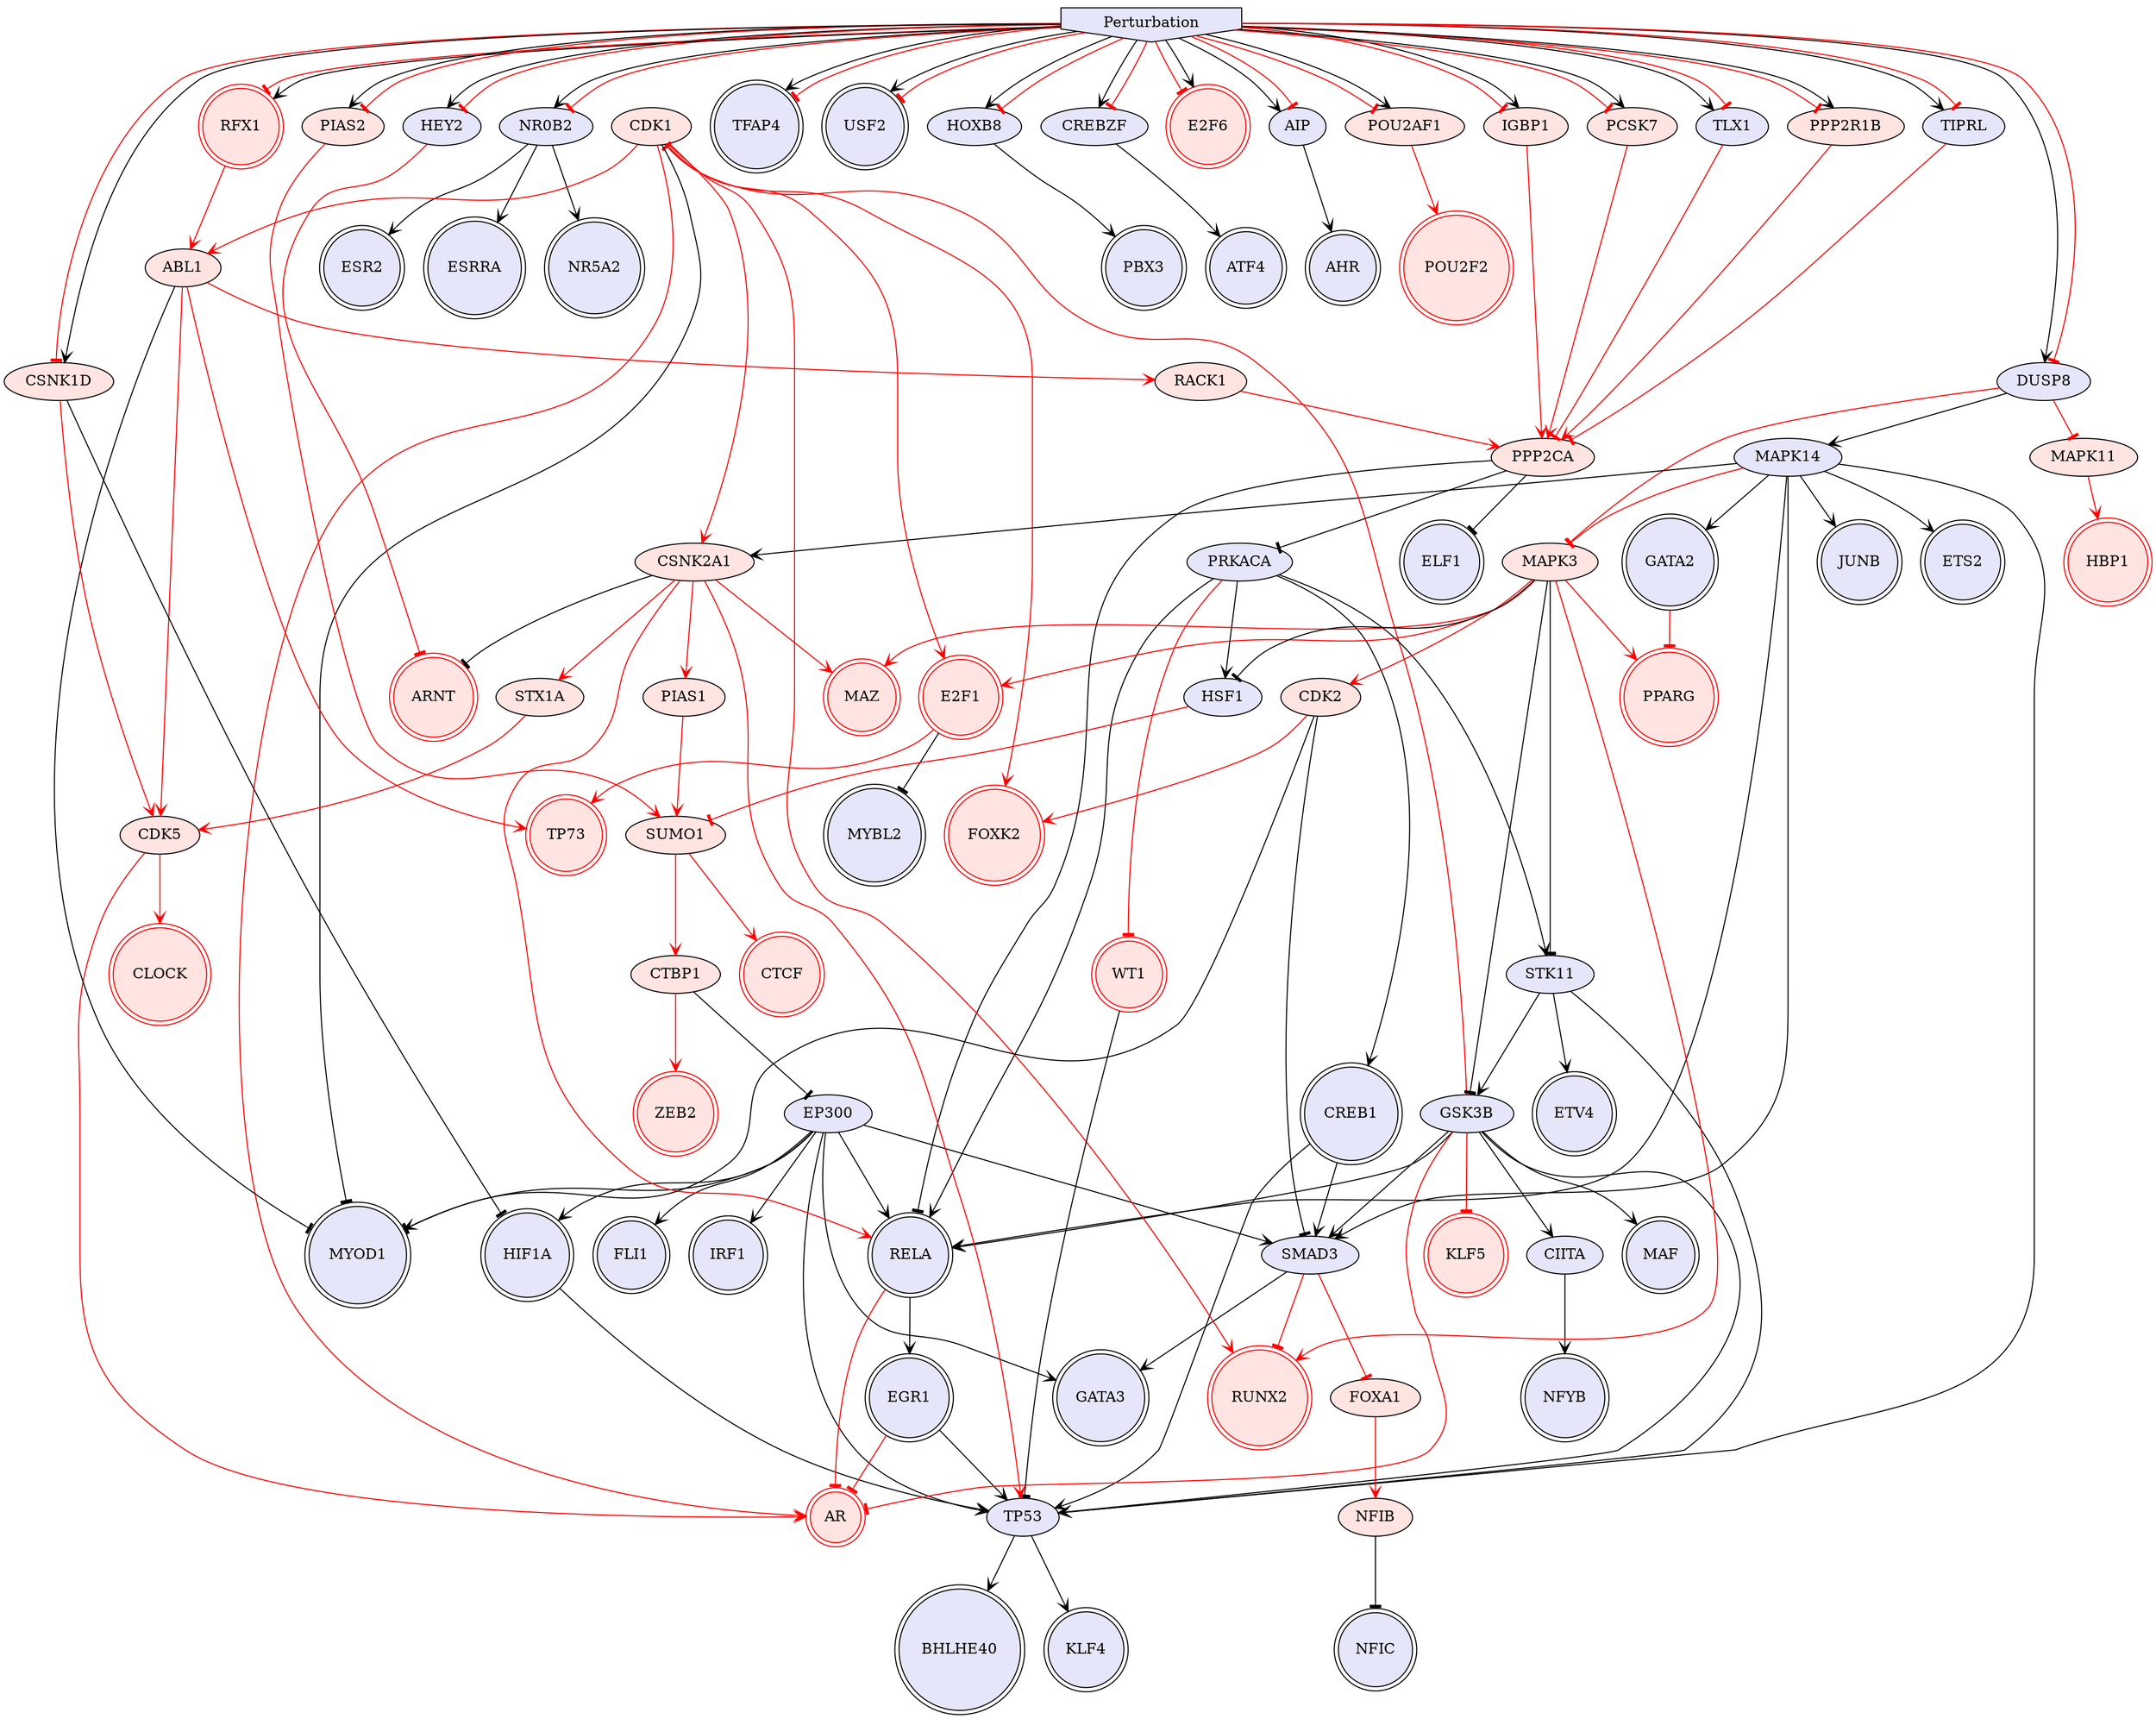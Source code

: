 digraph {

HIF1A->TP53 [penwidth=1, color=black, arrowhead="vee"]
EP300->TP53 [penwidth=1, color=black, arrowhead="vee"]
EP300->HIF1A [penwidth=1, color=black, arrowhead="vee"]
E2F1->MYBL2 [penwidth=1, color=black, arrowhead="tee"]
EGR1->TP53 [penwidth=1, color=black, arrowhead="vee"]
DUSP8->MAPK14 [penwidth=1, color=black, arrowhead="vee"]
CREB1->SMAD3 [penwidth=1, color=black, arrowhead="vee"]
GSK3B->SMAD3 [penwidth=1, color=black, arrowhead="vee"]
SMAD3->GATA3 [penwidth=1, color=black, arrowhead="vee"]
STK11->GSK3B [penwidth=1, color=black, arrowhead="vee"]
MAPK14->SMAD3 [penwidth=1, color=black, arrowhead="vee"]
NR0B2->NR5A2 [penwidth=1, color=black, arrowhead="vee"]
NR0B2->ESR2 [penwidth=1, color=black, arrowhead="vee"]
NR0B2->ESRRA [penwidth=1, color=black, arrowhead="vee"]
PRKACA->CREB1 [penwidth=1, color=black, arrowhead="vee"]
EP300->RELA [penwidth=1, color=black, arrowhead="vee"]
PPP2CA->ELF1 [penwidth=1, color=black, arrowhead="tee"]
PPP2CA->RELA [penwidth=1, color=black, arrowhead="tee"]
HOXB8->PBX3 [penwidth=1, color=black, arrowhead="vee"]
RELA->EGR1 [penwidth=1, color=black, arrowhead="vee"]
GSK3B->RELA [penwidth=1, color=black, arrowhead="vee"]
CDK1->MYOD1 [penwidth=1, color=black, arrowhead="tee"]
PRKACA->RELA [penwidth=1, color=black, arrowhead="vee"]
STK11->TP53 [penwidth=1, color=black, arrowhead="vee"]
MAPK14->TP53 [penwidth=1, color=black, arrowhead="vee"]
EP300->FLI1 [penwidth=1, color=black, arrowhead="vee"]
MAPK14->GATA2 [penwidth=1, color=black, arrowhead="vee"]
NFIB->NFIC [penwidth=1, color=black, arrowhead="tee"]
GSK3B->MAF [penwidth=1, color=black, arrowhead="vee"]
EP300->SMAD3 [penwidth=1, color=black, arrowhead="vee"]
MAPK14->JUNB [penwidth=1, color=black, arrowhead="vee"]
EP300->MYOD1 [penwidth=1, color=black, arrowhead="vee"]
GSK3B->CIITA [penwidth=1, color=black, arrowhead="vee"]
GSK3B->TP53 [penwidth=1, color=black, arrowhead="vee"]
PPP2CA->PRKACA [penwidth=1, color=black, arrowhead="tee"]
CREBZF->ATF4 [penwidth=1, color=black, arrowhead="vee"]
PRKACA->STK11 [penwidth=1, color=black, arrowhead="vee"]
MAPK14->RELA [penwidth=1, color=black, arrowhead="vee"]
STK11->ETV4 [penwidth=1, color=black, arrowhead="vee"]
MAPK14->ETS2 [penwidth=1, color=black, arrowhead="vee"]
EP300->GATA3 [penwidth=1, color=black, arrowhead="vee"]
AIP->AHR [penwidth=1, color=black, arrowhead="vee"]
WT1->TP53 [penwidth=1, color=black, arrowhead="tee"]
CREB1->TP53 [penwidth=1, color=black, arrowhead="vee"]
EP300->IRF1 [penwidth=1, color=black, arrowhead="vee"]
TP53->BHLHE40 [penwidth=1, color=black, arrowhead="vee"]
CIITA->NFYB [penwidth=1, color=black, arrowhead="vee"]
TP53->KLF4 [penwidth=1, color=black, arrowhead="vee"]
CTBP1->EP300 [penwidth=1, color=black, arrowhead="tee"]
Perturbation->AIP [penwidth=1, color=black, arrowhead="vee"]
Perturbation->CREBZF [penwidth=1, color=black, arrowhead="vee"]
Perturbation->DUSP8 [penwidth=1, color=black, arrowhead="vee"]
Perturbation->HEY2 [penwidth=1, color=black, arrowhead="vee"]
Perturbation->HOXB8 [penwidth=1, color=black, arrowhead="vee"]
Perturbation->NR0B2 [penwidth=1, color=black, arrowhead="vee"]
Perturbation->TFAP4 [penwidth=1, color=black, arrowhead="vee"]
Perturbation->USF2 [penwidth=1, color=black, arrowhead="vee"]
CDK1->E2F1 [penwidth=1, color=red, arrowhead="vee"]
CDK1->CSNK2A1 [penwidth=1, color=red, arrowhead="vee"]
E2F1->TP73 [penwidth=1, color=red, arrowhead="vee"]
SUMO1->CTCF [penwidth=1, color=red, arrowhead="vee"]
GSK3B->CDK1 [penwidth=1, color=red, arrowhead="tee"]
PRKACA->WT1 [penwidth=1, color=red, arrowhead="tee"]
CSNK2A1->MAZ [penwidth=1, color=red, arrowhead="vee"]
SMAD3->FOXA1 [penwidth=1, color=red, arrowhead="tee"]
SMAD3->RUNX2 [penwidth=1, color=red, arrowhead="tee"]
CDK1->AR [penwidth=1, color=red, arrowhead="vee"]
CDK1->FOXK2 [penwidth=1, color=red, arrowhead="vee"]
CDK5->AR [penwidth=1, color=red, arrowhead="vee"]
CDK1->RUNX2 [penwidth=1, color=red, arrowhead="vee"]
CDK5->CLOCK [penwidth=1, color=red, arrowhead="vee"]
CSNK2A1->PIAS1 [penwidth=1, color=red, arrowhead="vee"]
CTBP1->ZEB2 [penwidth=1, color=red, arrowhead="vee"]
FOXA1->NFIB [penwidth=1, color=red, arrowhead="vee"]
GATA2->PPARG [penwidth=1, color=red, arrowhead="tee"]
MAPK11->HBP1 [penwidth=1, color=red, arrowhead="vee"]
GSK3B->KLF5 [penwidth=1, color=red, arrowhead="tee"]
CSNK2A1->STX1A [penwidth=1, color=red, arrowhead="vee"]
POU2AF1->POU2F2 [penwidth=1, color=red, arrowhead="vee"]
PIAS1->SUMO1 [penwidth=1, color=red, arrowhead="vee"]
SUMO1->CTBP1 [penwidth=1, color=red, arrowhead="vee"]
DUSP8->MAPK11 [penwidth=1, color=red, arrowhead="tee"]
IGBP1->PPP2CA [penwidth=1, color=red, arrowhead="vee"]
RELA->AR [penwidth=1, color=red, arrowhead="tee"]
HEY2->ARNT [penwidth=1, color=red, arrowhead="tee"]
GSK3B->AR [penwidth=1, color=red, arrowhead="tee"]
EGR1->AR [penwidth=1, color=red, arrowhead="tee"]
STX1A->CDK5 [penwidth=1, color=red, arrowhead="vee"]
Perturbation->E2F6 [penwidth=1, color=red, arrowhead="tee"]
Perturbation->IGBP1 [penwidth=1, color=red, arrowhead="tee"]
Perturbation->POU2AF1 [penwidth=1, color=red, arrowhead="tee"]
Perturbation->RFX1 [penwidth=1, color=red, arrowhead="tee"]
MAPK3->STK11 [penwidth=1, color=black, arrowhead="tee"]
ABL1->MYOD1 [penwidth=1, color=black, arrowhead="tee"]
CDK2->SMAD3 [penwidth=1, color=black, arrowhead="tee"]
MAPK3->GSK3B [penwidth=1, color=black, arrowhead="tee"]
CDK2->MYOD1 [penwidth=1, color=black, arrowhead="tee"]
Perturbation->AIP [penwidth=1, color=red, arrowhead="tee"]
Perturbation->CREBZF [penwidth=1, color=red, arrowhead="tee"]
Perturbation->DUSP8 [penwidth=1, color=red, arrowhead="tee"]
Perturbation->HEY2 [penwidth=1, color=red, arrowhead="tee"]
Perturbation->HOXB8 [penwidth=1, color=red, arrowhead="tee"]
Perturbation->NR0B2 [penwidth=1, color=red, arrowhead="tee"]
Perturbation->TFAP4 [penwidth=1, color=red, arrowhead="tee"]
Perturbation->USF2 [penwidth=1, color=red, arrowhead="tee"]
ABL1->TP73 [penwidth=1, color=red, arrowhead="vee"]
ABL1->RACK1 [penwidth=1, color=red, arrowhead="vee"]
MAPK14->MAPK3 [penwidth=1, color=red, arrowhead="tee"]
ABL1->CDK5 [penwidth=1, color=red, arrowhead="vee"]
RFX1->ABL1 [penwidth=1, color=red, arrowhead="vee"]
MAPK3->RUNX2 [penwidth=1, color=red, arrowhead="vee"]
CDK2->FOXK2 [penwidth=1, color=red, arrowhead="vee"]
RACK1->PPP2CA [penwidth=1, color=red, arrowhead="vee"]
MAPK3->CDK2 [penwidth=1, color=red, arrowhead="vee"]
MAPK3->E2F1 [penwidth=1, color=red, arrowhead="vee"]
MAPK3->PPARG [penwidth=1, color=red, arrowhead="vee"]
MAPK3->MAZ [penwidth=1, color=red, arrowhead="vee"]
PIAS2->SUMO1 [penwidth=1, color=red, arrowhead="vee"]
DUSP8->MAPK3 [penwidth=1, color=red, arrowhead="tee"]
Perturbation->E2F6 [penwidth=1, color=black, arrowhead="vee"]
Perturbation->PIAS2 [penwidth=1, color=black, arrowhead="vee"]
Perturbation->POU2AF1 [penwidth=1, color=black, arrowhead="vee"]
Perturbation->RFX1 [penwidth=1, color=black, arrowhead="vee"]
CSNK1D->HIF1A [penwidth=1, color=black, arrowhead="tee"]
PCSK7->PPP2CA [penwidth=1, color=red, arrowhead="vee"]
CSNK1D->CDK5 [penwidth=1, color=red, arrowhead="vee"]
Perturbation->CSNK1D [penwidth=1, color=red, arrowhead="tee"]
Perturbation->PCSK7 [penwidth=1, color=red, arrowhead="tee"]
Perturbation->PIAS2 [penwidth=1, color=red, arrowhead="tee"]
Perturbation->CSNK1D [penwidth=1, color=black, arrowhead="vee"]
Perturbation->PCSK7 [penwidth=1, color=black, arrowhead="vee"]
Perturbation->TLX1 [penwidth=1, color=black, arrowhead="vee"]
TLX1->PPP2CA [penwidth=1, color=red, arrowhead="tee"]
PPP2R1B->PPP2CA [penwidth=1, color=red, arrowhead="vee"]
Perturbation->PPP2R1B [penwidth=1, color=red, arrowhead="tee"]
Perturbation->PPP2R1B [penwidth=1, color=black, arrowhead="vee"]
CDK1->ABL1 [penwidth=1, color=red, arrowhead="vee"]
Perturbation->TLX1 [penwidth=1, color=red, arrowhead="tee"]
Perturbation->IGBP1 [penwidth=1, color=black, arrowhead="vee"]
Perturbation->TIPRL [penwidth=1, color=black, arrowhead="vee"]
TIPRL->PPP2CA [penwidth=1, color=red, arrowhead="tee"]
Perturbation->TIPRL [penwidth=1, color=red, arrowhead="tee"]
MAPK14->CSNK2A1 [penwidth=1, color=black, arrowhead="vee"]
CSNK2A1->RELA [penwidth=1, color=red, arrowhead="vee"]
CSNK2A1->TP53 [penwidth=1, color=red, arrowhead="vee"]
CSNK2A1->ARNT [penwidth=1, color=black, arrowhead="tee"]
PRKACA->HSF1 [penwidth=1, color=black, arrowhead="vee"]
MAPK3->HSF1 [penwidth=1, color=black, arrowhead="tee"]
HSF1->SUMO1 [penwidth=1, color=red, arrowhead="tee"]
Perturbation [style=filled, color=black, fillcolor=lavender, shape=invhouse];
CLOCK [style=filled, color=red, fillcolor=mistyrose, shape=doublecircle];
E2F1 [style=filled, color=red, fillcolor=mistyrose, shape=doublecircle];
GATA3 [style=filled, color=black, fillcolor=lavender, shape=doublecircle];
ELF1 [style=filled, color=black, fillcolor=lavender, shape=doublecircle];
BHLHE40 [style=filled, color=black, fillcolor=lavender, shape=doublecircle];
HIF1A [style=filled, color=black, fillcolor=lavender, shape=doublecircle];
E2F6 [style=filled, color=red, fillcolor=mistyrose, shape=doublecircle];
CTCF [style=filled, color=red, fillcolor=mistyrose, shape=doublecircle];
IRF1 [style=filled, color=black, fillcolor=lavender, shape=doublecircle];
MYBL2 [style=filled, color=black, fillcolor=lavender, shape=doublecircle];
PPARG [style=filled, color=red, fillcolor=mistyrose, shape=doublecircle];
WT1 [style=filled, color=red, fillcolor=mistyrose, shape=doublecircle];
ETS2 [style=filled, color=black, fillcolor=lavender, shape=doublecircle];
MYOD1 [style=filled, color=black, fillcolor=lavender, shape=doublecircle];
TP73 [style=filled, color=red, fillcolor=mistyrose, shape=doublecircle];
RUNX2 [style=filled, color=red, fillcolor=mistyrose, shape=doublecircle];
FOXK2 [style=filled, color=red, fillcolor=mistyrose, shape=doublecircle];
FLI1 [style=filled, color=black, fillcolor=lavender, shape=doublecircle];
ARNT [style=filled, color=red, fillcolor=mistyrose, shape=doublecircle];
GATA2 [style=filled, color=black, fillcolor=lavender, shape=doublecircle];
ESRRA [style=filled, color=black, fillcolor=lavender, shape=doublecircle];
RELA [style=filled, color=black, fillcolor=lavender, shape=doublecircle];
AR [style=filled, color=red, fillcolor=mistyrose, shape=doublecircle];
TFAP4 [style=filled, color=black, fillcolor=lavender, shape=doublecircle];
EGR1 [style=filled, color=black, fillcolor=lavender, shape=doublecircle];
CREB1 [style=filled, color=black, fillcolor=lavender, shape=doublecircle];
NR5A2 [style=filled, color=black, fillcolor=lavender, shape=doublecircle];
USF2 [style=filled, color=black, fillcolor=lavender, shape=doublecircle];
JUNB [style=filled, color=black, fillcolor=lavender, shape=doublecircle];
RFX1 [style=filled, color=red, fillcolor=mistyrose, shape=doublecircle];
ETV4 [style=filled, color=black, fillcolor=lavender, shape=doublecircle];
MAF [style=filled, color=black, fillcolor=lavender, shape=doublecircle];
AHR [style=filled, color=black, fillcolor=lavender, shape=doublecircle];
NFIC [style=filled, color=black, fillcolor=lavender, shape=doublecircle];
KLF5 [style=filled, color=red, fillcolor=mistyrose, shape=doublecircle];
ATF4 [style=filled, color=black, fillcolor=lavender, shape=doublecircle];
KLF4 [style=filled, color=black, fillcolor=lavender, shape=doublecircle];
ZEB2 [style=filled, color=red, fillcolor=mistyrose, shape=doublecircle];
MAZ [style=filled, color=red, fillcolor=mistyrose, shape=doublecircle];
HBP1 [style=filled, color=red, fillcolor=mistyrose, shape=doublecircle];
POU2F2 [style=filled, color=red, fillcolor=mistyrose, shape=doublecircle];
ESR2 [style=filled, color=black, fillcolor=lavender, shape=doublecircle];
NFYB [style=filled, color=black, fillcolor=lavender, shape=doublecircle];
PBX3 [style=filled, color=black, fillcolor=lavender, shape=doublecircle];
EP300 [style=filled, fillcolor=lavender];
DUSP8 [style=filled, fillcolor=lavender];
GSK3B [style=filled, fillcolor=lavender];
SMAD3 [style=filled, fillcolor=lavender];
STK11 [style=filled, fillcolor=lavender];
MAPK14 [style=filled, fillcolor=lavender];
NR0B2 [style=filled, fillcolor=lavender];
PRKACA [style=filled, fillcolor=lavender];
PPP2CA [style=filled, fillcolor=mistyrose];
HOXB8 [style=filled, fillcolor=lavender];
CDK1 [style=filled, fillcolor=mistyrose];
NFIB [style=filled, fillcolor=mistyrose];
CREBZF [style=filled, fillcolor=lavender];
AIP [style=filled, fillcolor=lavender];
TP53 [style=filled, fillcolor=lavender];
CIITA [style=filled, fillcolor=lavender];
CTBP1 [style=filled, fillcolor=mistyrose];
SUMO1 [style=filled, fillcolor=mistyrose];
CSNK2A1 [style=filled, fillcolor=mistyrose];
CDK5 [style=filled, fillcolor=mistyrose];
FOXA1 [style=filled, fillcolor=mistyrose];
MAPK11 [style=filled, fillcolor=mistyrose];
POU2AF1 [style=filled, fillcolor=mistyrose];
PIAS1 [style=filled, fillcolor=mistyrose];
IGBP1 [style=filled, fillcolor=mistyrose];
HEY2 [style=filled, fillcolor=lavender];
STX1A [style=filled, fillcolor=mistyrose];
MAPK3 [style=filled, fillcolor=mistyrose];
ABL1 [style=filled, fillcolor=mistyrose];
CDK2 [style=filled, fillcolor=mistyrose];
RACK1 [style=filled, fillcolor=mistyrose];
PIAS2 [style=filled, fillcolor=mistyrose];
CSNK1D [style=filled, fillcolor=mistyrose];
PCSK7 [style=filled, fillcolor=mistyrose];
TLX1 [style=filled, fillcolor=lavender];
PPP2R1B [style=filled, fillcolor=mistyrose];
TIPRL [style=filled, fillcolor=lavender];
HSF1 [style=filled, fillcolor=lavender];


}
